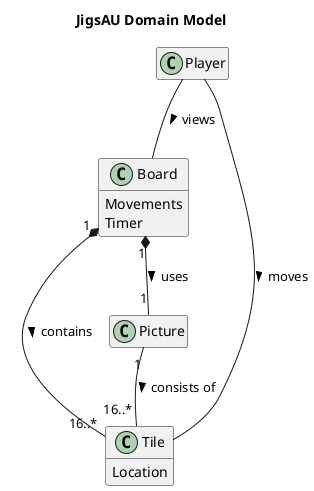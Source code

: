 @startuml

Title JigsAU Domain Model
class Player {

}

class Board {
Movements
Timer
}

class Tile {
Location
}

Player -- Tile: moves >
Player -- Board: views >
Board "1" *-- "16..*" Tile: contains >
Board "1" *-- "1" Picture: uses >
Picture "1" -- "16..*" Tile: consists of >
hide empty members
hide methods


@enduml